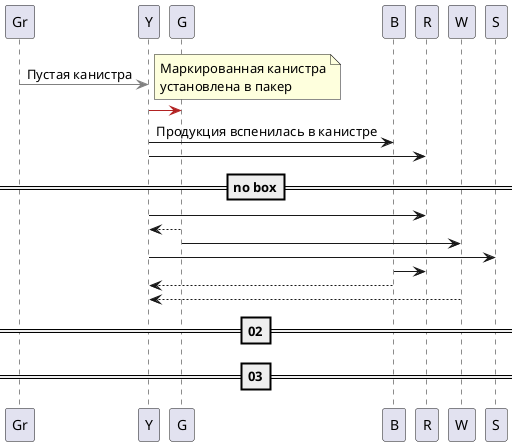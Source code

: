 @startuml sequence production

Gr-[#gray]>Y: Пустая канистра 
note right
  Маркированная канистра
  установлена в пакер
end note

Y-[#Firebrick]>G
Y->B: Продукция вспенилась в канистре 
Y->R
==no box==
Y->R
G-->Y
G->W
Y->S

B->R
B-->Y
W-->Y

==02==
==03==
@enduml